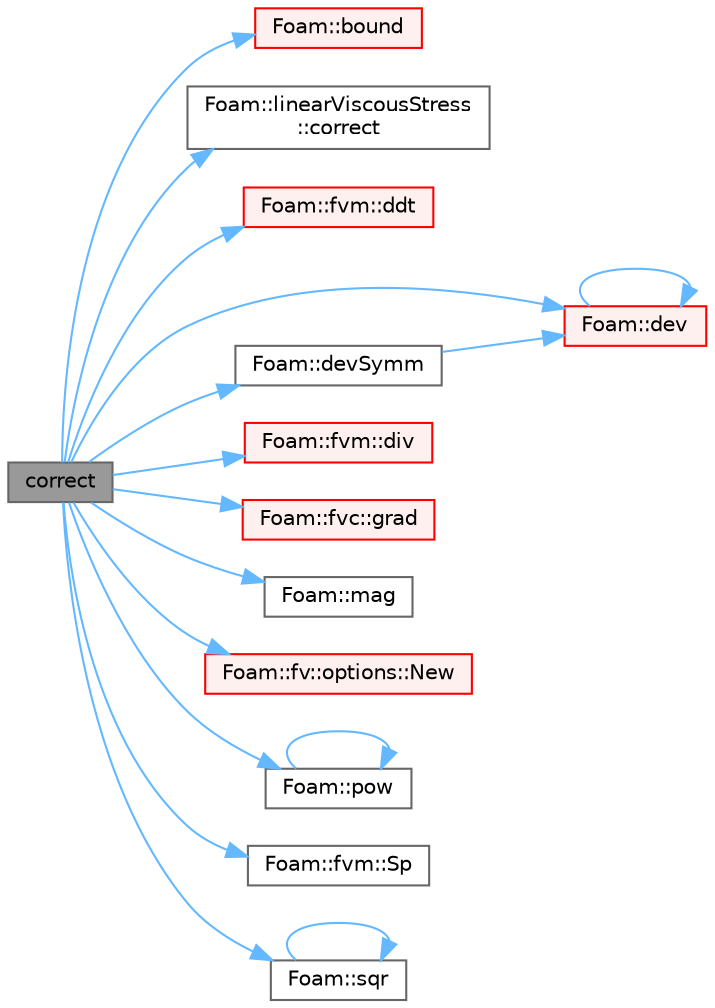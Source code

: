 digraph "correct"
{
 // LATEX_PDF_SIZE
  bgcolor="transparent";
  edge [fontname=Helvetica,fontsize=10,labelfontname=Helvetica,labelfontsize=10];
  node [fontname=Helvetica,fontsize=10,shape=box,height=0.2,width=0.4];
  rankdir="LR";
  Node1 [id="Node000001",label="correct",height=0.2,width=0.4,color="gray40", fillcolor="grey60", style="filled", fontcolor="black",tooltip=" "];
  Node1 -> Node2 [id="edge1_Node000001_Node000002",color="steelblue1",style="solid",tooltip=" "];
  Node2 [id="Node000002",label="Foam::bound",height=0.2,width=0.4,color="red", fillcolor="#FFF0F0", style="filled",URL="$namespaceFoam.html#a334b2a2d0ce7997d360f7a018174a077",tooltip=" "];
  Node1 -> Node29 [id="edge2_Node000001_Node000029",color="steelblue1",style="solid",tooltip=" "];
  Node29 [id="Node000029",label="Foam::linearViscousStress\l::correct",height=0.2,width=0.4,color="grey40", fillcolor="white", style="filled",URL="$classFoam_1_1linearViscousStress.html#aa4d8a8ca44f2b13f84ba64733f6e0252",tooltip=" "];
  Node1 -> Node30 [id="edge3_Node000001_Node000030",color="steelblue1",style="solid",tooltip=" "];
  Node30 [id="Node000030",label="Foam::fvm::ddt",height=0.2,width=0.4,color="red", fillcolor="#FFF0F0", style="filled",URL="$namespaceFoam_1_1fvm.html#a2d88eca98ab69b84af7ddb96e35f5a44",tooltip=" "];
  Node1 -> Node34 [id="edge4_Node000001_Node000034",color="steelblue1",style="solid",tooltip=" "];
  Node34 [id="Node000034",label="Foam::dev",height=0.2,width=0.4,color="red", fillcolor="#FFF0F0", style="filled",URL="$namespaceFoam.html#a042ede1d98e91923a7cc5e14e9f86854",tooltip=" "];
  Node34 -> Node34 [id="edge5_Node000034_Node000034",color="steelblue1",style="solid",tooltip=" "];
  Node1 -> Node38 [id="edge6_Node000001_Node000038",color="steelblue1",style="solid",tooltip=" "];
  Node38 [id="Node000038",label="Foam::devSymm",height=0.2,width=0.4,color="grey40", fillcolor="white", style="filled",URL="$namespaceFoam.html#a6358f9d31f6e2a8b46dc6d88fb7d0145",tooltip=" "];
  Node38 -> Node34 [id="edge7_Node000038_Node000034",color="steelblue1",style="solid",tooltip=" "];
  Node1 -> Node39 [id="edge8_Node000001_Node000039",color="steelblue1",style="solid",tooltip=" "];
  Node39 [id="Node000039",label="Foam::fvm::div",height=0.2,width=0.4,color="red", fillcolor="#FFF0F0", style="filled",URL="$namespaceFoam_1_1fvm.html#a058dd4757c11ae656c8d576632b33d25",tooltip=" "];
  Node1 -> Node42 [id="edge9_Node000001_Node000042",color="steelblue1",style="solid",tooltip=" "];
  Node42 [id="Node000042",label="Foam::fvc::grad",height=0.2,width=0.4,color="red", fillcolor="#FFF0F0", style="filled",URL="$namespaceFoam_1_1fvc.html#a094a9cf8cbcd7511778abc82036c8a4b",tooltip=" "];
  Node1 -> Node44 [id="edge10_Node000001_Node000044",color="steelblue1",style="solid",tooltip=" "];
  Node44 [id="Node000044",label="Foam::mag",height=0.2,width=0.4,color="grey40", fillcolor="white", style="filled",URL="$namespaceFoam.html#a8ac5b57f98f906c36b8a4e989a77dbba",tooltip=" "];
  Node1 -> Node45 [id="edge11_Node000001_Node000045",color="steelblue1",style="solid",tooltip=" "];
  Node45 [id="Node000045",label="Foam::fv::options::New",height=0.2,width=0.4,color="red", fillcolor="#FFF0F0", style="filled",URL="$classFoam_1_1fv_1_1options.html#a616ee355e53d26b92cf6a39d39f5c594",tooltip=" "];
  Node1 -> Node49 [id="edge12_Node000001_Node000049",color="steelblue1",style="solid",tooltip=" "];
  Node49 [id="Node000049",label="Foam::pow",height=0.2,width=0.4,color="grey40", fillcolor="white", style="filled",URL="$namespaceFoam.html#a7500c8e9d27a442adc75e287de074c7c",tooltip=" "];
  Node49 -> Node49 [id="edge13_Node000049_Node000049",color="steelblue1",style="solid",tooltip=" "];
  Node1 -> Node50 [id="edge14_Node000001_Node000050",color="steelblue1",style="solid",tooltip=" "];
  Node50 [id="Node000050",label="Foam::fvm::Sp",height=0.2,width=0.4,color="grey40", fillcolor="white", style="filled",URL="$namespaceFoam_1_1fvm.html#af8062d84b43cdfe63a19c1e2e0b6de6a",tooltip=" "];
  Node1 -> Node51 [id="edge15_Node000001_Node000051",color="steelblue1",style="solid",tooltip=" "];
  Node51 [id="Node000051",label="Foam::sqr",height=0.2,width=0.4,color="grey40", fillcolor="white", style="filled",URL="$namespaceFoam.html#a277dc11c581d53826ab5090b08f3b17b",tooltip=" "];
  Node51 -> Node51 [id="edge16_Node000051_Node000051",color="steelblue1",style="solid",tooltip=" "];
}
